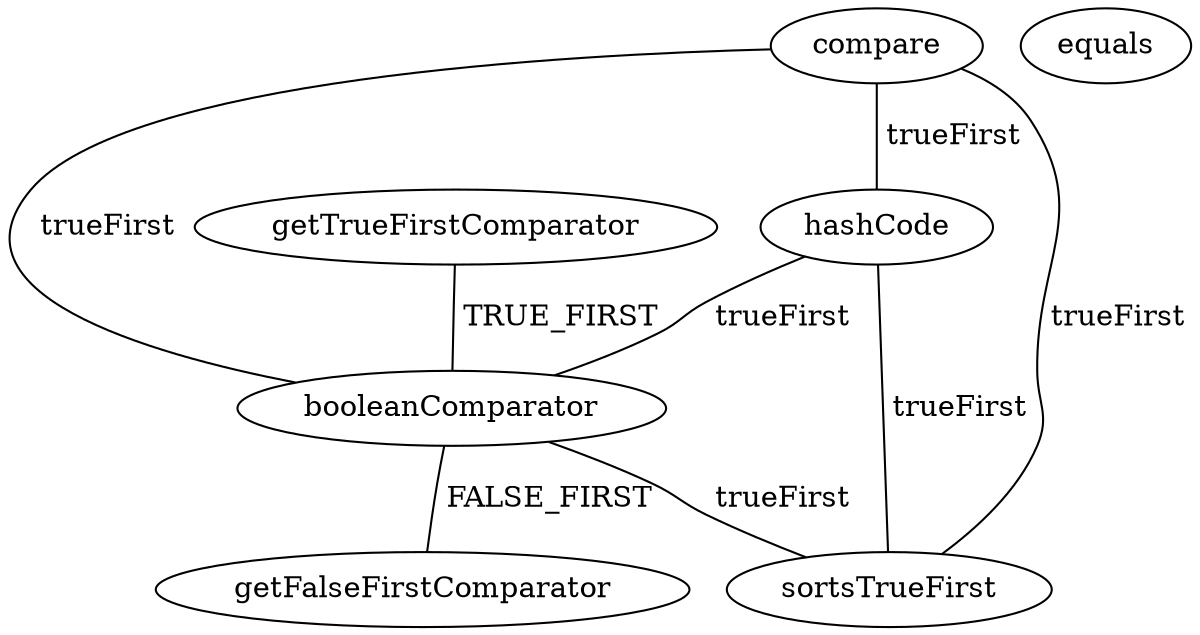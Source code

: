 digraph G {
getTrueFirstComparator;
compare;
hashCode;
booleanComparator;
equals;
sortsTrueFirst;
getFalseFirstComparator;
getTrueFirstComparator -> booleanComparator [label=" TRUE_FIRST", dir=none];
compare -> hashCode [label=" trueFirst", dir=none];
compare -> booleanComparator [label=" trueFirst", dir=none];
compare -> sortsTrueFirst [label=" trueFirst", dir=none];
hashCode -> booleanComparator [label=" trueFirst", dir=none];
hashCode -> sortsTrueFirst [label=" trueFirst", dir=none];
booleanComparator -> sortsTrueFirst [label=" trueFirst", dir=none];
booleanComparator -> getFalseFirstComparator [label=" FALSE_FIRST", dir=none];
}